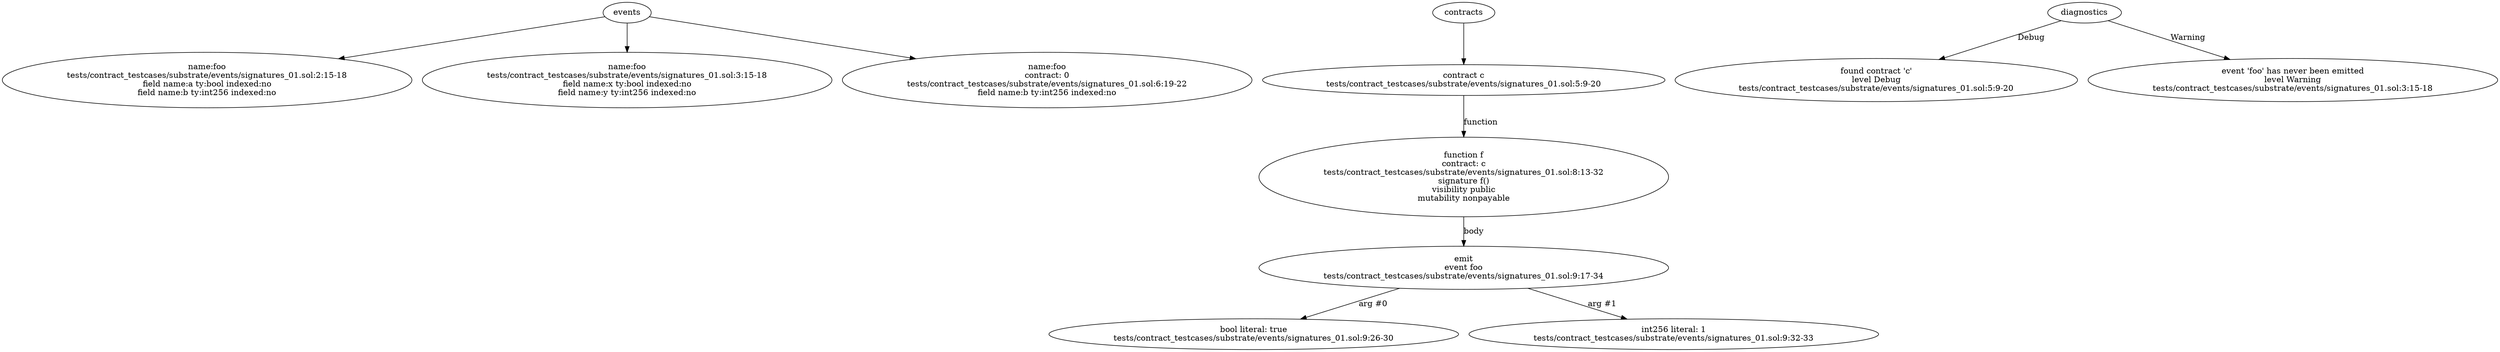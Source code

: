 strict digraph "tests/contract_testcases/substrate/events/signatures_01.sol" {
	foo [label="name:foo\ntests/contract_testcases/substrate/events/signatures_01.sol:2:15-18\nfield name:a ty:bool indexed:no\nfield name:b ty:int256 indexed:no"]
	foo_2 [label="name:foo\ntests/contract_testcases/substrate/events/signatures_01.sol:3:15-18\nfield name:x ty:bool indexed:no\nfield name:y ty:int256 indexed:no"]
	foo_3 [label="name:foo\ncontract: 0\ntests/contract_testcases/substrate/events/signatures_01.sol:6:19-22\nfield name:b ty:int256 indexed:no"]
	contract [label="contract c\ntests/contract_testcases/substrate/events/signatures_01.sol:5:9-20"]
	f [label="function f\ncontract: c\ntests/contract_testcases/substrate/events/signatures_01.sol:8:13-32\nsignature f()\nvisibility public\nmutability nonpayable"]
	emit [label="emit\nevent foo\ntests/contract_testcases/substrate/events/signatures_01.sol:9:17-34"]
	bool_literal [label="bool literal: true\ntests/contract_testcases/substrate/events/signatures_01.sol:9:26-30"]
	number_literal [label="int256 literal: 1\ntests/contract_testcases/substrate/events/signatures_01.sol:9:32-33"]
	diagnostic [label="found contract 'c'\nlevel Debug\ntests/contract_testcases/substrate/events/signatures_01.sol:5:9-20"]
	diagnostic_12 [label="event 'foo' has never been emitted\nlevel Warning\ntests/contract_testcases/substrate/events/signatures_01.sol:3:15-18"]
	events -> foo
	events -> foo_2
	events -> foo_3
	contracts -> contract
	contract -> f [label="function"]
	f -> emit [label="body"]
	emit -> bool_literal [label="arg #0"]
	emit -> number_literal [label="arg #1"]
	diagnostics -> diagnostic [label="Debug"]
	diagnostics -> diagnostic_12 [label="Warning"]
}

